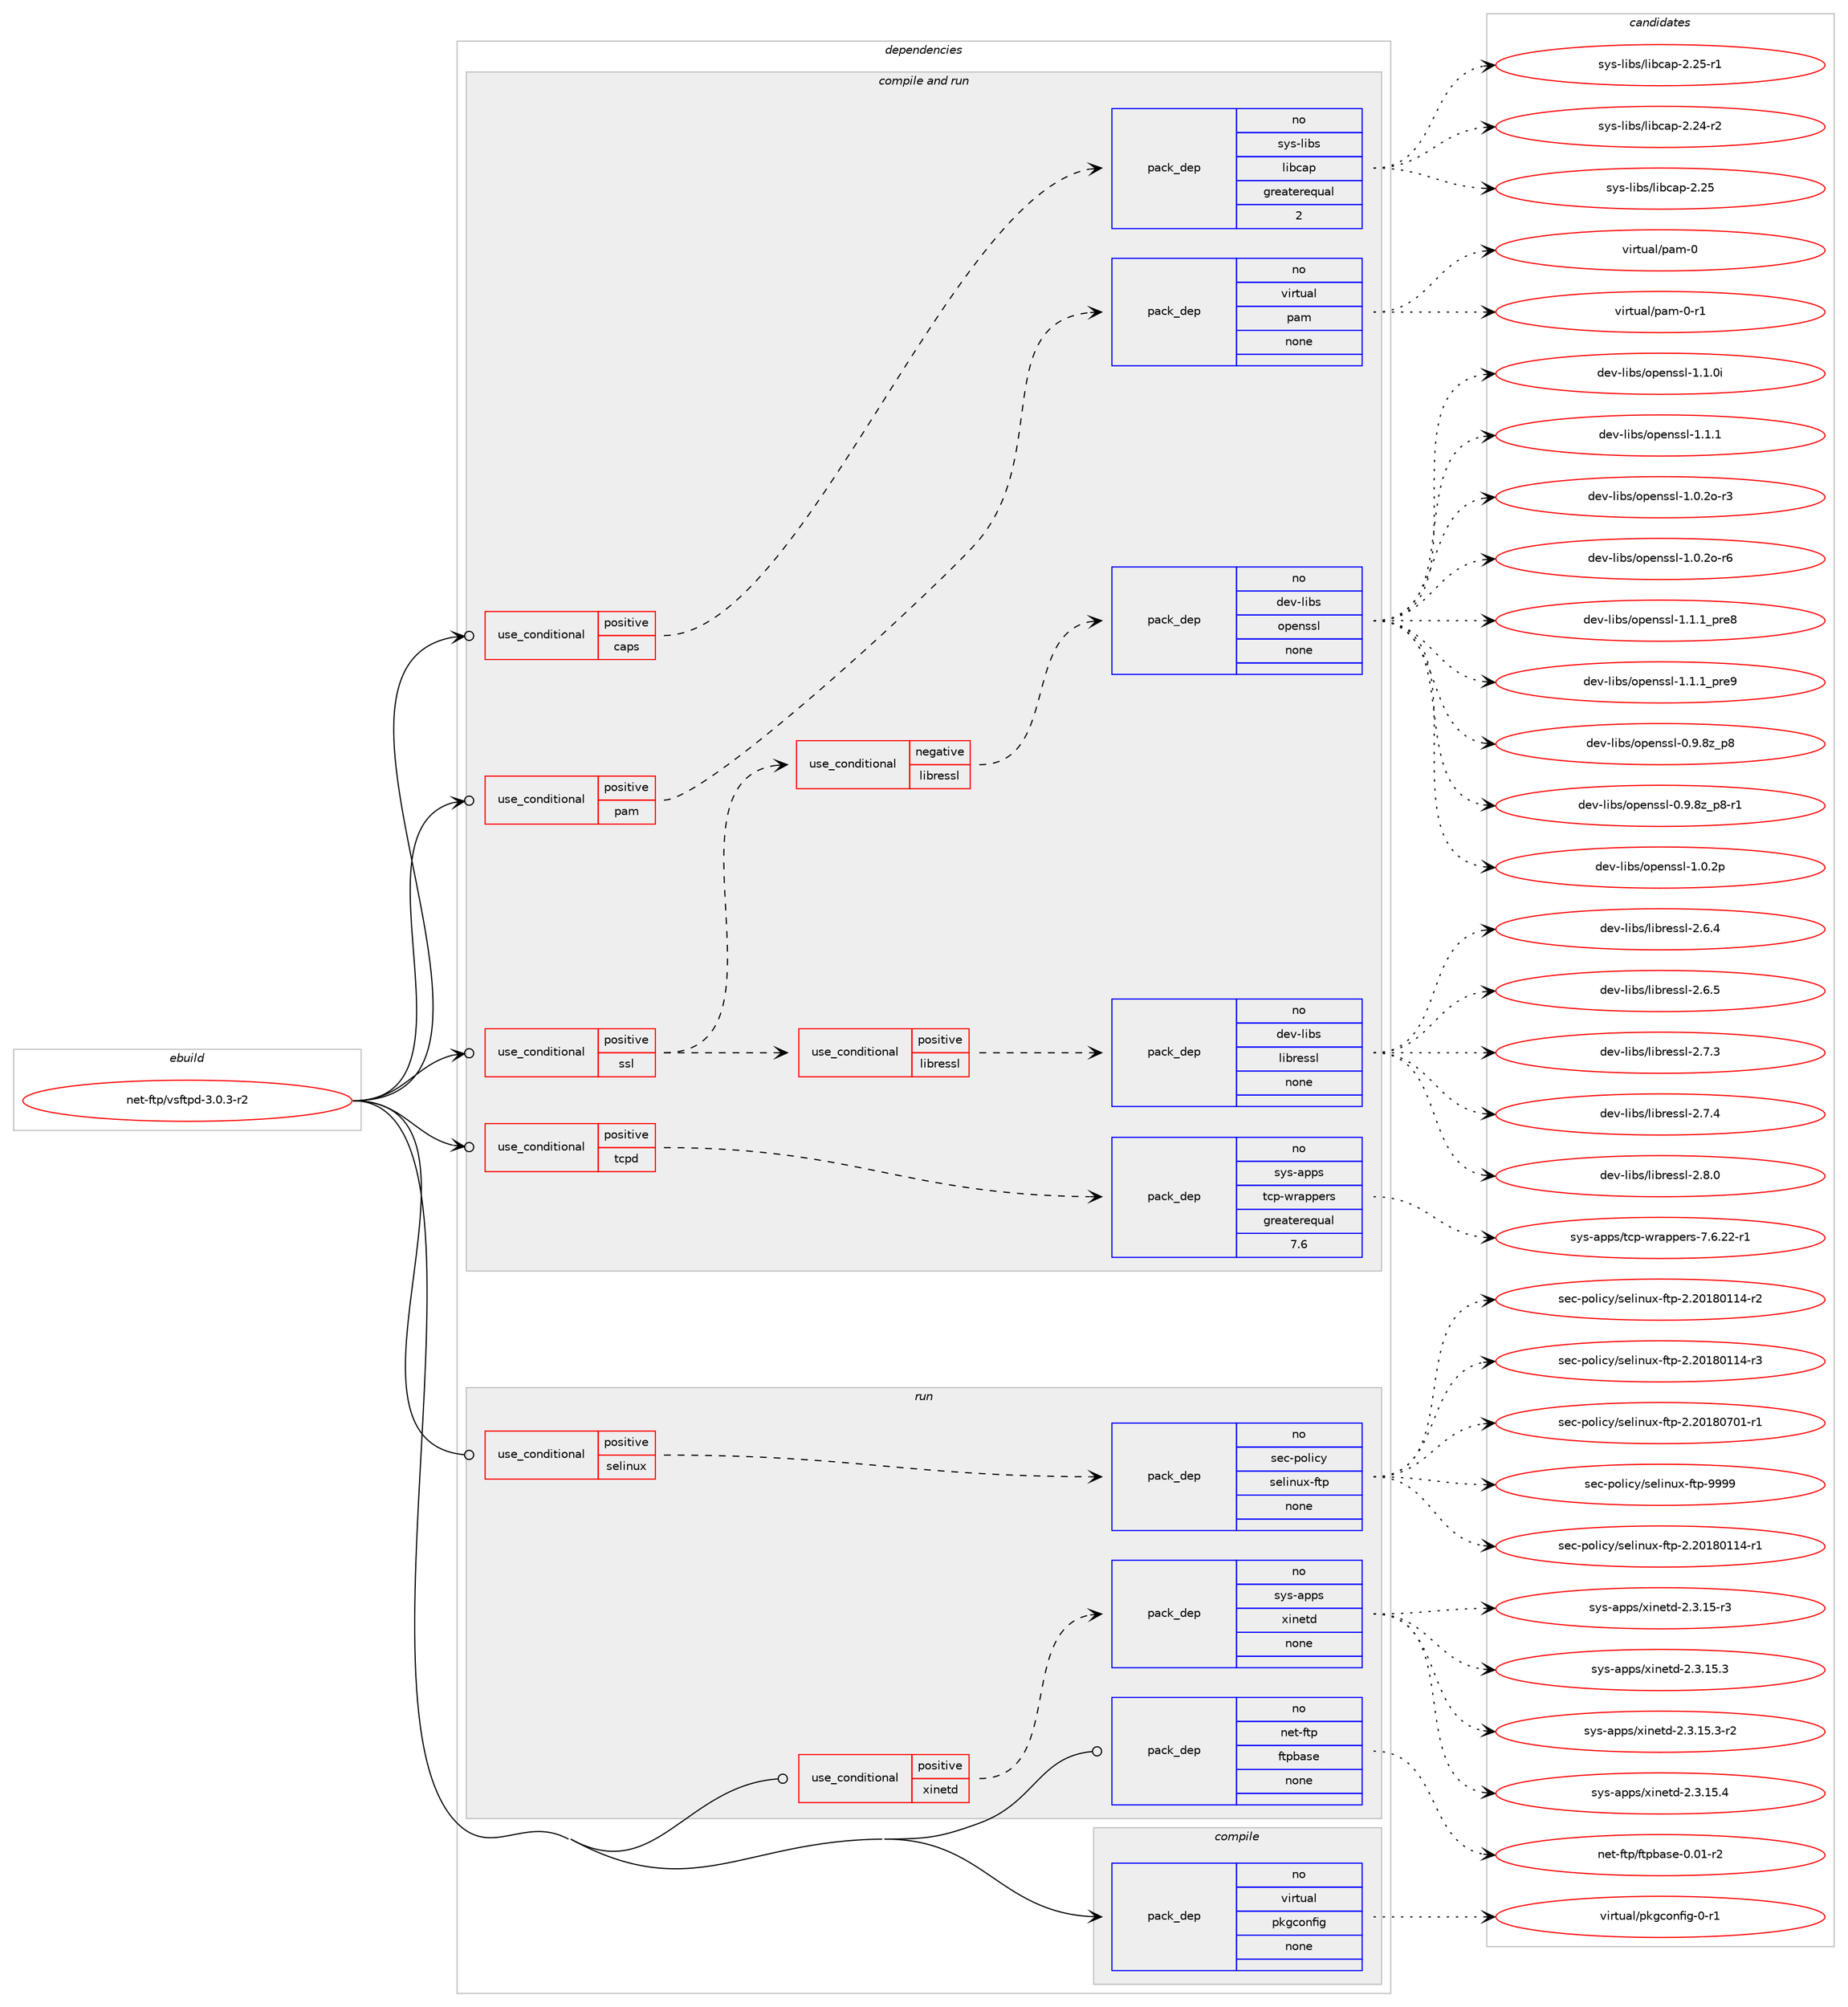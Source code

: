 digraph prolog {

# *************
# Graph options
# *************

newrank=true;
concentrate=true;
compound=true;
graph [rankdir=LR,fontname=Helvetica,fontsize=10,ranksep=1.5];#, ranksep=2.5, nodesep=0.2];
edge  [arrowhead=vee];
node  [fontname=Helvetica,fontsize=10];

# **********
# The ebuild
# **********

subgraph cluster_leftcol {
color=gray;
rank=same;
label=<<i>ebuild</i>>;
id [label="net-ftp/vsftpd-3.0.3-r2", color=red, width=4, href="../net-ftp/vsftpd-3.0.3-r2.svg"];
}

# ****************
# The dependencies
# ****************

subgraph cluster_midcol {
color=gray;
label=<<i>dependencies</i>>;
subgraph cluster_compile {
fillcolor="#eeeeee";
style=filled;
label=<<i>compile</i>>;
subgraph pack7577 {
dependency11389 [label=<<TABLE BORDER="0" CELLBORDER="1" CELLSPACING="0" CELLPADDING="4" WIDTH="220"><TR><TD ROWSPAN="6" CELLPADDING="30">pack_dep</TD></TR><TR><TD WIDTH="110">no</TD></TR><TR><TD>virtual</TD></TR><TR><TD>pkgconfig</TD></TR><TR><TD>none</TD></TR><TR><TD></TD></TR></TABLE>>, shape=none, color=blue];
}
id:e -> dependency11389:w [weight=20,style="solid",arrowhead="vee"];
}
subgraph cluster_compileandrun {
fillcolor="#eeeeee";
style=filled;
label=<<i>compile and run</i>>;
subgraph cond3612 {
dependency11390 [label=<<TABLE BORDER="0" CELLBORDER="1" CELLSPACING="0" CELLPADDING="4"><TR><TD ROWSPAN="3" CELLPADDING="10">use_conditional</TD></TR><TR><TD>positive</TD></TR><TR><TD>caps</TD></TR></TABLE>>, shape=none, color=red];
subgraph pack7578 {
dependency11391 [label=<<TABLE BORDER="0" CELLBORDER="1" CELLSPACING="0" CELLPADDING="4" WIDTH="220"><TR><TD ROWSPAN="6" CELLPADDING="30">pack_dep</TD></TR><TR><TD WIDTH="110">no</TD></TR><TR><TD>sys-libs</TD></TR><TR><TD>libcap</TD></TR><TR><TD>greaterequal</TD></TR><TR><TD>2</TD></TR></TABLE>>, shape=none, color=blue];
}
dependency11390:e -> dependency11391:w [weight=20,style="dashed",arrowhead="vee"];
}
id:e -> dependency11390:w [weight=20,style="solid",arrowhead="odotvee"];
subgraph cond3613 {
dependency11392 [label=<<TABLE BORDER="0" CELLBORDER="1" CELLSPACING="0" CELLPADDING="4"><TR><TD ROWSPAN="3" CELLPADDING="10">use_conditional</TD></TR><TR><TD>positive</TD></TR><TR><TD>pam</TD></TR></TABLE>>, shape=none, color=red];
subgraph pack7579 {
dependency11393 [label=<<TABLE BORDER="0" CELLBORDER="1" CELLSPACING="0" CELLPADDING="4" WIDTH="220"><TR><TD ROWSPAN="6" CELLPADDING="30">pack_dep</TD></TR><TR><TD WIDTH="110">no</TD></TR><TR><TD>virtual</TD></TR><TR><TD>pam</TD></TR><TR><TD>none</TD></TR><TR><TD></TD></TR></TABLE>>, shape=none, color=blue];
}
dependency11392:e -> dependency11393:w [weight=20,style="dashed",arrowhead="vee"];
}
id:e -> dependency11392:w [weight=20,style="solid",arrowhead="odotvee"];
subgraph cond3614 {
dependency11394 [label=<<TABLE BORDER="0" CELLBORDER="1" CELLSPACING="0" CELLPADDING="4"><TR><TD ROWSPAN="3" CELLPADDING="10">use_conditional</TD></TR><TR><TD>positive</TD></TR><TR><TD>ssl</TD></TR></TABLE>>, shape=none, color=red];
subgraph cond3615 {
dependency11395 [label=<<TABLE BORDER="0" CELLBORDER="1" CELLSPACING="0" CELLPADDING="4"><TR><TD ROWSPAN="3" CELLPADDING="10">use_conditional</TD></TR><TR><TD>negative</TD></TR><TR><TD>libressl</TD></TR></TABLE>>, shape=none, color=red];
subgraph pack7580 {
dependency11396 [label=<<TABLE BORDER="0" CELLBORDER="1" CELLSPACING="0" CELLPADDING="4" WIDTH="220"><TR><TD ROWSPAN="6" CELLPADDING="30">pack_dep</TD></TR><TR><TD WIDTH="110">no</TD></TR><TR><TD>dev-libs</TD></TR><TR><TD>openssl</TD></TR><TR><TD>none</TD></TR><TR><TD></TD></TR></TABLE>>, shape=none, color=blue];
}
dependency11395:e -> dependency11396:w [weight=20,style="dashed",arrowhead="vee"];
}
dependency11394:e -> dependency11395:w [weight=20,style="dashed",arrowhead="vee"];
subgraph cond3616 {
dependency11397 [label=<<TABLE BORDER="0" CELLBORDER="1" CELLSPACING="0" CELLPADDING="4"><TR><TD ROWSPAN="3" CELLPADDING="10">use_conditional</TD></TR><TR><TD>positive</TD></TR><TR><TD>libressl</TD></TR></TABLE>>, shape=none, color=red];
subgraph pack7581 {
dependency11398 [label=<<TABLE BORDER="0" CELLBORDER="1" CELLSPACING="0" CELLPADDING="4" WIDTH="220"><TR><TD ROWSPAN="6" CELLPADDING="30">pack_dep</TD></TR><TR><TD WIDTH="110">no</TD></TR><TR><TD>dev-libs</TD></TR><TR><TD>libressl</TD></TR><TR><TD>none</TD></TR><TR><TD></TD></TR></TABLE>>, shape=none, color=blue];
}
dependency11397:e -> dependency11398:w [weight=20,style="dashed",arrowhead="vee"];
}
dependency11394:e -> dependency11397:w [weight=20,style="dashed",arrowhead="vee"];
}
id:e -> dependency11394:w [weight=20,style="solid",arrowhead="odotvee"];
subgraph cond3617 {
dependency11399 [label=<<TABLE BORDER="0" CELLBORDER="1" CELLSPACING="0" CELLPADDING="4"><TR><TD ROWSPAN="3" CELLPADDING="10">use_conditional</TD></TR><TR><TD>positive</TD></TR><TR><TD>tcpd</TD></TR></TABLE>>, shape=none, color=red];
subgraph pack7582 {
dependency11400 [label=<<TABLE BORDER="0" CELLBORDER="1" CELLSPACING="0" CELLPADDING="4" WIDTH="220"><TR><TD ROWSPAN="6" CELLPADDING="30">pack_dep</TD></TR><TR><TD WIDTH="110">no</TD></TR><TR><TD>sys-apps</TD></TR><TR><TD>tcp-wrappers</TD></TR><TR><TD>greaterequal</TD></TR><TR><TD>7.6</TD></TR></TABLE>>, shape=none, color=blue];
}
dependency11399:e -> dependency11400:w [weight=20,style="dashed",arrowhead="vee"];
}
id:e -> dependency11399:w [weight=20,style="solid",arrowhead="odotvee"];
}
subgraph cluster_run {
fillcolor="#eeeeee";
style=filled;
label=<<i>run</i>>;
subgraph cond3618 {
dependency11401 [label=<<TABLE BORDER="0" CELLBORDER="1" CELLSPACING="0" CELLPADDING="4"><TR><TD ROWSPAN="3" CELLPADDING="10">use_conditional</TD></TR><TR><TD>positive</TD></TR><TR><TD>selinux</TD></TR></TABLE>>, shape=none, color=red];
subgraph pack7583 {
dependency11402 [label=<<TABLE BORDER="0" CELLBORDER="1" CELLSPACING="0" CELLPADDING="4" WIDTH="220"><TR><TD ROWSPAN="6" CELLPADDING="30">pack_dep</TD></TR><TR><TD WIDTH="110">no</TD></TR><TR><TD>sec-policy</TD></TR><TR><TD>selinux-ftp</TD></TR><TR><TD>none</TD></TR><TR><TD></TD></TR></TABLE>>, shape=none, color=blue];
}
dependency11401:e -> dependency11402:w [weight=20,style="dashed",arrowhead="vee"];
}
id:e -> dependency11401:w [weight=20,style="solid",arrowhead="odot"];
subgraph cond3619 {
dependency11403 [label=<<TABLE BORDER="0" CELLBORDER="1" CELLSPACING="0" CELLPADDING="4"><TR><TD ROWSPAN="3" CELLPADDING="10">use_conditional</TD></TR><TR><TD>positive</TD></TR><TR><TD>xinetd</TD></TR></TABLE>>, shape=none, color=red];
subgraph pack7584 {
dependency11404 [label=<<TABLE BORDER="0" CELLBORDER="1" CELLSPACING="0" CELLPADDING="4" WIDTH="220"><TR><TD ROWSPAN="6" CELLPADDING="30">pack_dep</TD></TR><TR><TD WIDTH="110">no</TD></TR><TR><TD>sys-apps</TD></TR><TR><TD>xinetd</TD></TR><TR><TD>none</TD></TR><TR><TD></TD></TR></TABLE>>, shape=none, color=blue];
}
dependency11403:e -> dependency11404:w [weight=20,style="dashed",arrowhead="vee"];
}
id:e -> dependency11403:w [weight=20,style="solid",arrowhead="odot"];
subgraph pack7585 {
dependency11405 [label=<<TABLE BORDER="0" CELLBORDER="1" CELLSPACING="0" CELLPADDING="4" WIDTH="220"><TR><TD ROWSPAN="6" CELLPADDING="30">pack_dep</TD></TR><TR><TD WIDTH="110">no</TD></TR><TR><TD>net-ftp</TD></TR><TR><TD>ftpbase</TD></TR><TR><TD>none</TD></TR><TR><TD></TD></TR></TABLE>>, shape=none, color=blue];
}
id:e -> dependency11405:w [weight=20,style="solid",arrowhead="odot"];
}
}

# **************
# The candidates
# **************

subgraph cluster_choices {
rank=same;
color=gray;
label=<<i>candidates</i>>;

subgraph choice7577 {
color=black;
nodesep=1;
choice11810511411611797108471121071039911111010210510345484511449 [label="virtual/pkgconfig-0-r1", color=red, width=4,href="../virtual/pkgconfig-0-r1.svg"];
dependency11389:e -> choice11810511411611797108471121071039911111010210510345484511449:w [style=dotted,weight="100"];
}
subgraph choice7578 {
color=black;
nodesep=1;
choice11512111545108105981154710810598999711245504650524511450 [label="sys-libs/libcap-2.24-r2", color=red, width=4,href="../sys-libs/libcap-2.24-r2.svg"];
choice1151211154510810598115471081059899971124550465053 [label="sys-libs/libcap-2.25", color=red, width=4,href="../sys-libs/libcap-2.25.svg"];
choice11512111545108105981154710810598999711245504650534511449 [label="sys-libs/libcap-2.25-r1", color=red, width=4,href="../sys-libs/libcap-2.25-r1.svg"];
dependency11391:e -> choice11512111545108105981154710810598999711245504650524511450:w [style=dotted,weight="100"];
dependency11391:e -> choice1151211154510810598115471081059899971124550465053:w [style=dotted,weight="100"];
dependency11391:e -> choice11512111545108105981154710810598999711245504650534511449:w [style=dotted,weight="100"];
}
subgraph choice7579 {
color=black;
nodesep=1;
choice1181051141161179710847112971094548 [label="virtual/pam-0", color=red, width=4,href="../virtual/pam-0.svg"];
choice11810511411611797108471129710945484511449 [label="virtual/pam-0-r1", color=red, width=4,href="../virtual/pam-0-r1.svg"];
dependency11393:e -> choice1181051141161179710847112971094548:w [style=dotted,weight="100"];
dependency11393:e -> choice11810511411611797108471129710945484511449:w [style=dotted,weight="100"];
}
subgraph choice7580 {
color=black;
nodesep=1;
choice1001011184510810598115471111121011101151151084549464846501114511451 [label="dev-libs/openssl-1.0.2o-r3", color=red, width=4,href="../dev-libs/openssl-1.0.2o-r3.svg"];
choice1001011184510810598115471111121011101151151084549464846501114511454 [label="dev-libs/openssl-1.0.2o-r6", color=red, width=4,href="../dev-libs/openssl-1.0.2o-r6.svg"];
choice1001011184510810598115471111121011101151151084549464946499511211410156 [label="dev-libs/openssl-1.1.1_pre8", color=red, width=4,href="../dev-libs/openssl-1.1.1_pre8.svg"];
choice1001011184510810598115471111121011101151151084549464946499511211410157 [label="dev-libs/openssl-1.1.1_pre9", color=red, width=4,href="../dev-libs/openssl-1.1.1_pre9.svg"];
choice1001011184510810598115471111121011101151151084548465746561229511256 [label="dev-libs/openssl-0.9.8z_p8", color=red, width=4,href="../dev-libs/openssl-0.9.8z_p8.svg"];
choice10010111845108105981154711111210111011511510845484657465612295112564511449 [label="dev-libs/openssl-0.9.8z_p8-r1", color=red, width=4,href="../dev-libs/openssl-0.9.8z_p8-r1.svg"];
choice100101118451081059811547111112101110115115108454946484650112 [label="dev-libs/openssl-1.0.2p", color=red, width=4,href="../dev-libs/openssl-1.0.2p.svg"];
choice100101118451081059811547111112101110115115108454946494648105 [label="dev-libs/openssl-1.1.0i", color=red, width=4,href="../dev-libs/openssl-1.1.0i.svg"];
choice100101118451081059811547111112101110115115108454946494649 [label="dev-libs/openssl-1.1.1", color=red, width=4,href="../dev-libs/openssl-1.1.1.svg"];
dependency11396:e -> choice1001011184510810598115471111121011101151151084549464846501114511451:w [style=dotted,weight="100"];
dependency11396:e -> choice1001011184510810598115471111121011101151151084549464846501114511454:w [style=dotted,weight="100"];
dependency11396:e -> choice1001011184510810598115471111121011101151151084549464946499511211410156:w [style=dotted,weight="100"];
dependency11396:e -> choice1001011184510810598115471111121011101151151084549464946499511211410157:w [style=dotted,weight="100"];
dependency11396:e -> choice1001011184510810598115471111121011101151151084548465746561229511256:w [style=dotted,weight="100"];
dependency11396:e -> choice10010111845108105981154711111210111011511510845484657465612295112564511449:w [style=dotted,weight="100"];
dependency11396:e -> choice100101118451081059811547111112101110115115108454946484650112:w [style=dotted,weight="100"];
dependency11396:e -> choice100101118451081059811547111112101110115115108454946494648105:w [style=dotted,weight="100"];
dependency11396:e -> choice100101118451081059811547111112101110115115108454946494649:w [style=dotted,weight="100"];
}
subgraph choice7581 {
color=black;
nodesep=1;
choice10010111845108105981154710810598114101115115108455046544652 [label="dev-libs/libressl-2.6.4", color=red, width=4,href="../dev-libs/libressl-2.6.4.svg"];
choice10010111845108105981154710810598114101115115108455046544653 [label="dev-libs/libressl-2.6.5", color=red, width=4,href="../dev-libs/libressl-2.6.5.svg"];
choice10010111845108105981154710810598114101115115108455046554651 [label="dev-libs/libressl-2.7.3", color=red, width=4,href="../dev-libs/libressl-2.7.3.svg"];
choice10010111845108105981154710810598114101115115108455046554652 [label="dev-libs/libressl-2.7.4", color=red, width=4,href="../dev-libs/libressl-2.7.4.svg"];
choice10010111845108105981154710810598114101115115108455046564648 [label="dev-libs/libressl-2.8.0", color=red, width=4,href="../dev-libs/libressl-2.8.0.svg"];
dependency11398:e -> choice10010111845108105981154710810598114101115115108455046544652:w [style=dotted,weight="100"];
dependency11398:e -> choice10010111845108105981154710810598114101115115108455046544653:w [style=dotted,weight="100"];
dependency11398:e -> choice10010111845108105981154710810598114101115115108455046554651:w [style=dotted,weight="100"];
dependency11398:e -> choice10010111845108105981154710810598114101115115108455046554652:w [style=dotted,weight="100"];
dependency11398:e -> choice10010111845108105981154710810598114101115115108455046564648:w [style=dotted,weight="100"];
}
subgraph choice7582 {
color=black;
nodesep=1;
choice115121115459711211211547116991124511911497112112101114115455546544650504511449 [label="sys-apps/tcp-wrappers-7.6.22-r1", color=red, width=4,href="../sys-apps/tcp-wrappers-7.6.22-r1.svg"];
dependency11400:e -> choice115121115459711211211547116991124511911497112112101114115455546544650504511449:w [style=dotted,weight="100"];
}
subgraph choice7583 {
color=black;
nodesep=1;
choice115101994511211110810599121471151011081051101171204510211611245504650484956484949524511449 [label="sec-policy/selinux-ftp-2.20180114-r1", color=red, width=4,href="../sec-policy/selinux-ftp-2.20180114-r1.svg"];
choice115101994511211110810599121471151011081051101171204510211611245504650484956484949524511450 [label="sec-policy/selinux-ftp-2.20180114-r2", color=red, width=4,href="../sec-policy/selinux-ftp-2.20180114-r2.svg"];
choice115101994511211110810599121471151011081051101171204510211611245504650484956484949524511451 [label="sec-policy/selinux-ftp-2.20180114-r3", color=red, width=4,href="../sec-policy/selinux-ftp-2.20180114-r3.svg"];
choice115101994511211110810599121471151011081051101171204510211611245504650484956485548494511449 [label="sec-policy/selinux-ftp-2.20180701-r1", color=red, width=4,href="../sec-policy/selinux-ftp-2.20180701-r1.svg"];
choice11510199451121111081059912147115101108105110117120451021161124557575757 [label="sec-policy/selinux-ftp-9999", color=red, width=4,href="../sec-policy/selinux-ftp-9999.svg"];
dependency11402:e -> choice115101994511211110810599121471151011081051101171204510211611245504650484956484949524511449:w [style=dotted,weight="100"];
dependency11402:e -> choice115101994511211110810599121471151011081051101171204510211611245504650484956484949524511450:w [style=dotted,weight="100"];
dependency11402:e -> choice115101994511211110810599121471151011081051101171204510211611245504650484956484949524511451:w [style=dotted,weight="100"];
dependency11402:e -> choice115101994511211110810599121471151011081051101171204510211611245504650484956485548494511449:w [style=dotted,weight="100"];
dependency11402:e -> choice11510199451121111081059912147115101108105110117120451021161124557575757:w [style=dotted,weight="100"];
}
subgraph choice7584 {
color=black;
nodesep=1;
choice115121115459711211211547120105110101116100455046514649534511451 [label="sys-apps/xinetd-2.3.15-r3", color=red, width=4,href="../sys-apps/xinetd-2.3.15-r3.svg"];
choice115121115459711211211547120105110101116100455046514649534651 [label="sys-apps/xinetd-2.3.15.3", color=red, width=4,href="../sys-apps/xinetd-2.3.15.3.svg"];
choice1151211154597112112115471201051101011161004550465146495346514511450 [label="sys-apps/xinetd-2.3.15.3-r2", color=red, width=4,href="../sys-apps/xinetd-2.3.15.3-r2.svg"];
choice115121115459711211211547120105110101116100455046514649534652 [label="sys-apps/xinetd-2.3.15.4", color=red, width=4,href="../sys-apps/xinetd-2.3.15.4.svg"];
dependency11404:e -> choice115121115459711211211547120105110101116100455046514649534511451:w [style=dotted,weight="100"];
dependency11404:e -> choice115121115459711211211547120105110101116100455046514649534651:w [style=dotted,weight="100"];
dependency11404:e -> choice1151211154597112112115471201051101011161004550465146495346514511450:w [style=dotted,weight="100"];
dependency11404:e -> choice115121115459711211211547120105110101116100455046514649534652:w [style=dotted,weight="100"];
}
subgraph choice7585 {
color=black;
nodesep=1;
choice1101011164510211611247102116112989711510145484648494511450 [label="net-ftp/ftpbase-0.01-r2", color=red, width=4,href="../net-ftp/ftpbase-0.01-r2.svg"];
dependency11405:e -> choice1101011164510211611247102116112989711510145484648494511450:w [style=dotted,weight="100"];
}
}

}

